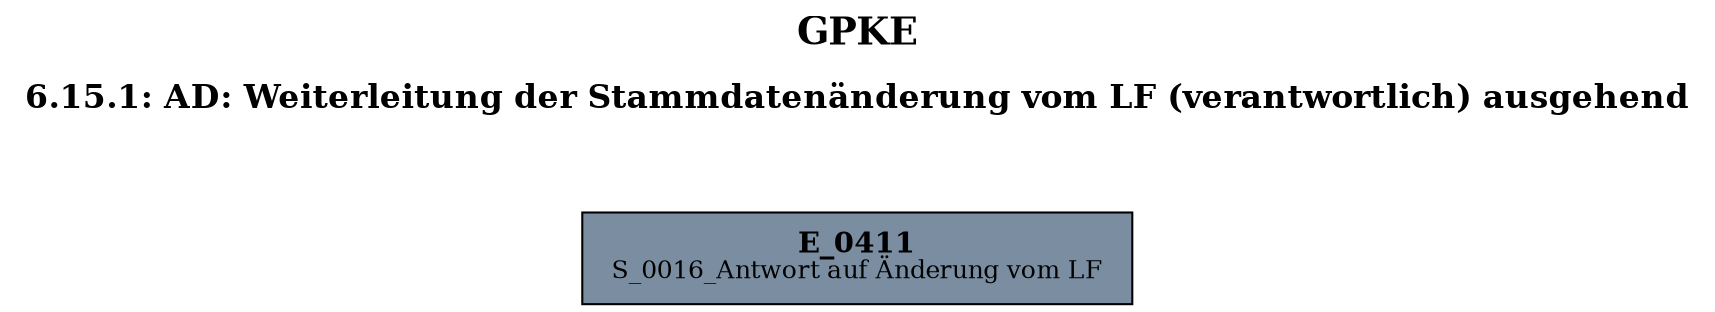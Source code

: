 digraph D {
    labelloc="t";
    label=<<B><FONT POINT-SIZE="18">GPKE</FONT></B><BR/><BR/><B><FONT POINT-SIZE="16">6.15.1: AD: Weiterleitung der Stammdatenänderung vom LF (verantwortlich) ausgehend</FONT></B><BR/><BR/><BR/><BR/>>;
    ratio="compress";
    concentrate=true;
    pack=true;
    rankdir=TB;
    packmode="array";
    size="20,20";
    "Empty" [margin="0.2,0.12", shape=box, style=filled, fillcolor="#7a8da1", label=<<B>E_0411</B><BR align="center"/><FONT point-size="12">S_0016_Antwort auf Änderung vom LF</FONT><BR align="center"/>>];


    bgcolor="transparent";
}